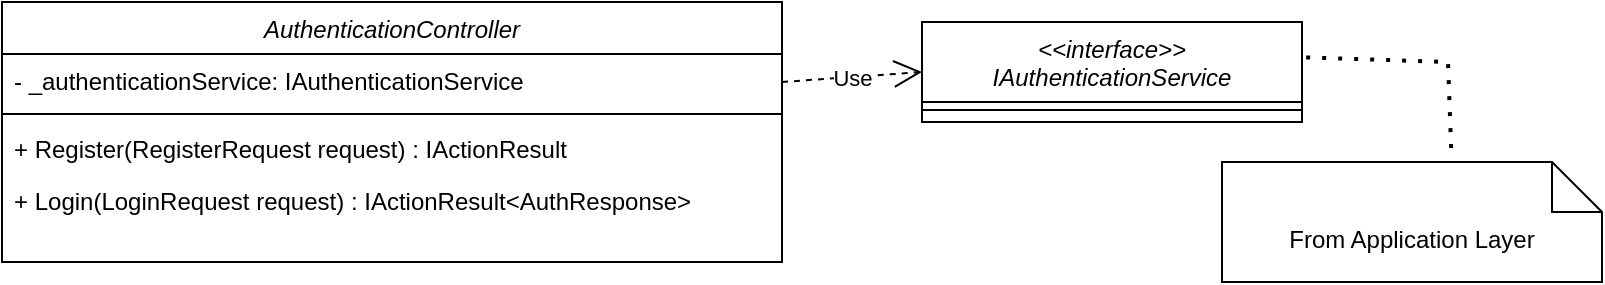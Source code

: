 <mxfile version="21.0.8" type="google"><diagram id="C5RBs43oDa-KdzZeNtuy" name="Page-1"><mxGraphModel grid="1" page="1" gridSize="10" guides="1" tooltips="1" connect="1" arrows="1" fold="1" pageScale="1" pageWidth="827" pageHeight="1169" math="0" shadow="0"><root><mxCell id="WIyWlLk6GJQsqaUBKTNV-0"/><mxCell id="WIyWlLk6GJQsqaUBKTNV-1" parent="WIyWlLk6GJQsqaUBKTNV-0"/><mxCell id="zkfFHV4jXpPFQw0GAbJ--0" value="AuthenticationController" style="swimlane;fontStyle=2;align=center;verticalAlign=top;childLayout=stackLayout;horizontal=1;startSize=26;horizontalStack=0;resizeParent=1;resizeLast=0;collapsible=1;marginBottom=0;rounded=0;shadow=0;strokeWidth=1;" vertex="1" parent="WIyWlLk6GJQsqaUBKTNV-1"><mxGeometry x="10" y="20" width="390" height="130" as="geometry"><mxRectangle x="230" y="140" width="160" height="26" as="alternateBounds"/></mxGeometry></mxCell><mxCell id="zkfFHV4jXpPFQw0GAbJ--1" value="- _authenticationService: IAuthenticationService" style="text;align=left;verticalAlign=top;spacingLeft=4;spacingRight=4;overflow=hidden;rotatable=0;points=[[0,0.5],[1,0.5]];portConstraint=eastwest;" vertex="1" parent="zkfFHV4jXpPFQw0GAbJ--0"><mxGeometry y="26" width="390" height="26" as="geometry"/></mxCell><mxCell id="zkfFHV4jXpPFQw0GAbJ--4" value="" style="line;html=1;strokeWidth=1;align=left;verticalAlign=middle;spacingTop=-1;spacingLeft=3;spacingRight=3;rotatable=0;labelPosition=right;points=[];portConstraint=eastwest;" vertex="1" parent="zkfFHV4jXpPFQw0GAbJ--0"><mxGeometry y="52" width="390" height="8" as="geometry"/></mxCell><mxCell id="zkfFHV4jXpPFQw0GAbJ--5" value="+ Register(RegisterRequest request) : IActionResult" style="text;align=left;verticalAlign=top;spacingLeft=4;spacingRight=4;overflow=hidden;rotatable=0;points=[[0,0.5],[1,0.5]];portConstraint=eastwest;" vertex="1" parent="zkfFHV4jXpPFQw0GAbJ--0"><mxGeometry y="60" width="390" height="26" as="geometry"/></mxCell><mxCell id="UzDY34Ahd35DlJ6dtQ9q-7" value="+ Login(LoginRequest request) : IActionResult&lt;AuthResponse&gt;" style="text;align=left;verticalAlign=top;spacingLeft=4;spacingRight=4;overflow=hidden;rotatable=0;points=[[0,0.5],[1,0.5]];portConstraint=eastwest;" vertex="1" parent="zkfFHV4jXpPFQw0GAbJ--0"><mxGeometry y="86" width="390" height="26" as="geometry"/></mxCell><mxCell id="w0kcF_Mi9ce_5RK94gwq-0" value="&lt;&lt;interface&gt;&gt;&#10;IAuthenticationService" style="swimlane;fontStyle=2;align=center;verticalAlign=top;childLayout=stackLayout;horizontal=1;startSize=40;horizontalStack=0;resizeParent=1;resizeLast=0;collapsible=1;marginBottom=0;rounded=0;shadow=0;strokeWidth=1;" vertex="1" parent="WIyWlLk6GJQsqaUBKTNV-1"><mxGeometry x="470" y="30" width="190" height="50" as="geometry"><mxRectangle x="230" y="140" width="160" height="26" as="alternateBounds"/></mxGeometry></mxCell><mxCell id="w0kcF_Mi9ce_5RK94gwq-1" value="" style="line;html=1;strokeWidth=1;align=left;verticalAlign=middle;spacingTop=-1;spacingLeft=3;spacingRight=3;rotatable=0;labelPosition=right;points=[];portConstraint=eastwest;" vertex="1" parent="w0kcF_Mi9ce_5RK94gwq-0"><mxGeometry y="40" width="190" height="8" as="geometry"/></mxCell><mxCell id="w0kcF_Mi9ce_5RK94gwq-4" value="From Application Layer" style="shape=note2;boundedLbl=1;whiteSpace=wrap;html=1;size=25;verticalAlign=top;align=center;" vertex="1" parent="WIyWlLk6GJQsqaUBKTNV-1"><mxGeometry x="620" y="100" width="190" height="60" as="geometry"/></mxCell><mxCell id="w0kcF_Mi9ce_5RK94gwq-5" value="" style="endArrow=none;dashed=1;html=1;dashPattern=1 3;strokeWidth=2;rounded=0;entryX=0.604;entryY=-0.033;entryDx=0;entryDy=0;entryPerimeter=0;exitX=1.011;exitY=0.354;exitDx=0;exitDy=0;exitPerimeter=0;" edge="1" parent="WIyWlLk6GJQsqaUBKTNV-1" source="w0kcF_Mi9ce_5RK94gwq-0" target="w0kcF_Mi9ce_5RK94gwq-4"><mxGeometry width="50" height="50" relative="1" as="geometry"><mxPoint x="680" y="50" as="sourcePoint"/><mxPoint x="733" y="90" as="targetPoint"/><Array as="points"><mxPoint x="733" y="50"/></Array></mxGeometry></mxCell><mxCell id="w0kcF_Mi9ce_5RK94gwq-6" value="Use" style="endArrow=open;endSize=12;dashed=1;html=1;rounded=0;entryX=0;entryY=0.5;entryDx=0;entryDy=0;" edge="1" parent="WIyWlLk6GJQsqaUBKTNV-1" target="w0kcF_Mi9ce_5RK94gwq-0"><mxGeometry width="160" relative="1" as="geometry"><mxPoint x="400" y="60" as="sourcePoint"/><mxPoint x="560" y="60" as="targetPoint"/></mxGeometry></mxCell></root></mxGraphModel></diagram></mxfile>